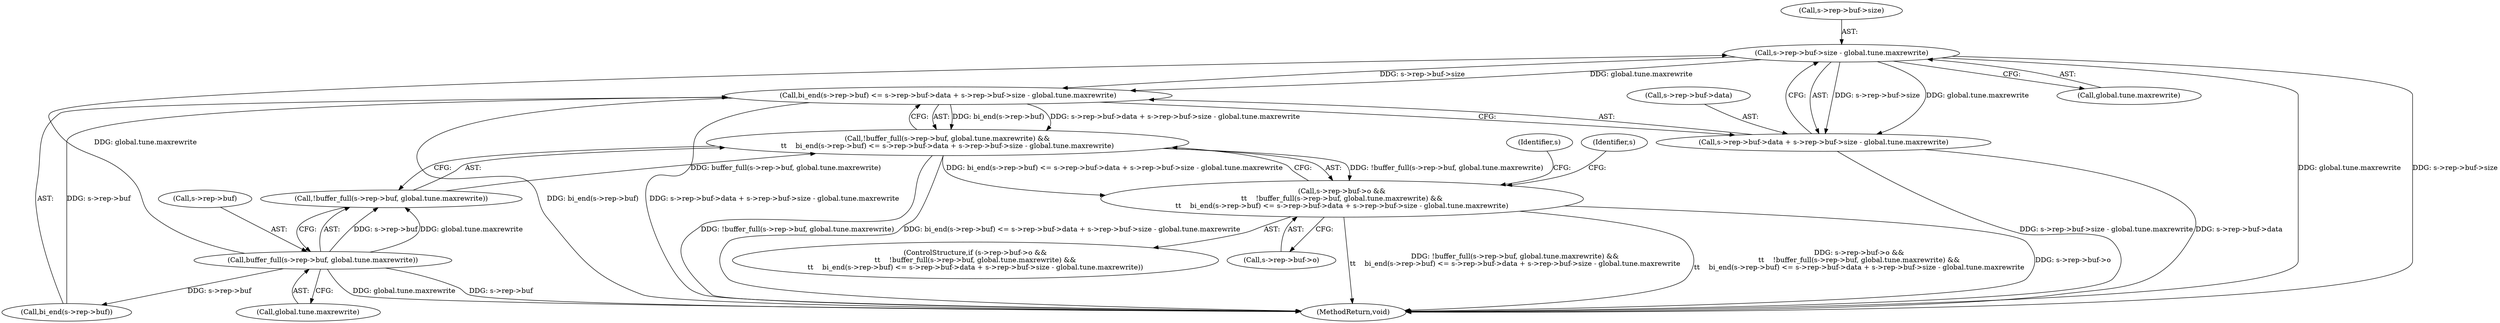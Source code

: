 digraph "0_haproxy_b4d05093bc89f71377230228007e69a1434c1a0c@API" {
"1000843" [label="(Call,s->rep->buf->size - global.tune.maxrewrite)"];
"1000817" [label="(Call,buffer_full(s->rep->buf, global.tune.maxrewrite))"];
"1000828" [label="(Call,bi_end(s->rep->buf) <= s->rep->buf->data + s->rep->buf->size - global.tune.maxrewrite)"];
"1000815" [label="(Call,!buffer_full(s->rep->buf, global.tune.maxrewrite) &&\n\t\t    bi_end(s->rep->buf) <= s->rep->buf->data + s->rep->buf->size - global.tune.maxrewrite)"];
"1000807" [label="(Call,s->rep->buf->o &&\n\t\t    !buffer_full(s->rep->buf, global.tune.maxrewrite) &&\n\t\t    bi_end(s->rep->buf) <= s->rep->buf->data + s->rep->buf->size - global.tune.maxrewrite)"];
"1000835" [label="(Call,s->rep->buf->data + s->rep->buf->size - global.tune.maxrewrite)"];
"1000823" [label="(Call,global.tune.maxrewrite)"];
"1000859" [label="(Identifier,s)"];
"1000828" [label="(Call,bi_end(s->rep->buf) <= s->rep->buf->data + s->rep->buf->size - global.tune.maxrewrite)"];
"1000818" [label="(Call,s->rep->buf)"];
"1000817" [label="(Call,buffer_full(s->rep->buf, global.tune.maxrewrite))"];
"1000865" [label="(Identifier,s)"];
"1000903" [label="(MethodReturn,void)"];
"1000806" [label="(ControlStructure,if (s->rep->buf->o &&\n\t\t    !buffer_full(s->rep->buf, global.tune.maxrewrite) &&\n\t\t    bi_end(s->rep->buf) <= s->rep->buf->data + s->rep->buf->size - global.tune.maxrewrite))"];
"1000844" [label="(Call,s->rep->buf->size)"];
"1000808" [label="(Call,s->rep->buf->o)"];
"1000815" [label="(Call,!buffer_full(s->rep->buf, global.tune.maxrewrite) &&\n\t\t    bi_end(s->rep->buf) <= s->rep->buf->data + s->rep->buf->size - global.tune.maxrewrite)"];
"1000835" [label="(Call,s->rep->buf->data + s->rep->buf->size - global.tune.maxrewrite)"];
"1000807" [label="(Call,s->rep->buf->o &&\n\t\t    !buffer_full(s->rep->buf, global.tune.maxrewrite) &&\n\t\t    bi_end(s->rep->buf) <= s->rep->buf->data + s->rep->buf->size - global.tune.maxrewrite)"];
"1000816" [label="(Call,!buffer_full(s->rep->buf, global.tune.maxrewrite))"];
"1000836" [label="(Call,s->rep->buf->data)"];
"1000843" [label="(Call,s->rep->buf->size - global.tune.maxrewrite)"];
"1000829" [label="(Call,bi_end(s->rep->buf))"];
"1000851" [label="(Call,global.tune.maxrewrite)"];
"1000843" -> "1000835"  [label="AST: "];
"1000843" -> "1000851"  [label="CFG: "];
"1000844" -> "1000843"  [label="AST: "];
"1000851" -> "1000843"  [label="AST: "];
"1000835" -> "1000843"  [label="CFG: "];
"1000843" -> "1000903"  [label="DDG: global.tune.maxrewrite"];
"1000843" -> "1000903"  [label="DDG: s->rep->buf->size"];
"1000843" -> "1000828"  [label="DDG: s->rep->buf->size"];
"1000843" -> "1000828"  [label="DDG: global.tune.maxrewrite"];
"1000843" -> "1000835"  [label="DDG: s->rep->buf->size"];
"1000843" -> "1000835"  [label="DDG: global.tune.maxrewrite"];
"1000817" -> "1000843"  [label="DDG: global.tune.maxrewrite"];
"1000817" -> "1000816"  [label="AST: "];
"1000817" -> "1000823"  [label="CFG: "];
"1000818" -> "1000817"  [label="AST: "];
"1000823" -> "1000817"  [label="AST: "];
"1000816" -> "1000817"  [label="CFG: "];
"1000817" -> "1000903"  [label="DDG: s->rep->buf"];
"1000817" -> "1000903"  [label="DDG: global.tune.maxrewrite"];
"1000817" -> "1000816"  [label="DDG: s->rep->buf"];
"1000817" -> "1000816"  [label="DDG: global.tune.maxrewrite"];
"1000817" -> "1000829"  [label="DDG: s->rep->buf"];
"1000828" -> "1000815"  [label="AST: "];
"1000828" -> "1000835"  [label="CFG: "];
"1000829" -> "1000828"  [label="AST: "];
"1000835" -> "1000828"  [label="AST: "];
"1000815" -> "1000828"  [label="CFG: "];
"1000828" -> "1000903"  [label="DDG: bi_end(s->rep->buf)"];
"1000828" -> "1000903"  [label="DDG: s->rep->buf->data + s->rep->buf->size - global.tune.maxrewrite"];
"1000828" -> "1000815"  [label="DDG: bi_end(s->rep->buf)"];
"1000828" -> "1000815"  [label="DDG: s->rep->buf->data + s->rep->buf->size - global.tune.maxrewrite"];
"1000829" -> "1000828"  [label="DDG: s->rep->buf"];
"1000815" -> "1000807"  [label="AST: "];
"1000815" -> "1000816"  [label="CFG: "];
"1000816" -> "1000815"  [label="AST: "];
"1000807" -> "1000815"  [label="CFG: "];
"1000815" -> "1000903"  [label="DDG: !buffer_full(s->rep->buf, global.tune.maxrewrite)"];
"1000815" -> "1000903"  [label="DDG: bi_end(s->rep->buf) <= s->rep->buf->data + s->rep->buf->size - global.tune.maxrewrite"];
"1000815" -> "1000807"  [label="DDG: !buffer_full(s->rep->buf, global.tune.maxrewrite)"];
"1000815" -> "1000807"  [label="DDG: bi_end(s->rep->buf) <= s->rep->buf->data + s->rep->buf->size - global.tune.maxrewrite"];
"1000816" -> "1000815"  [label="DDG: buffer_full(s->rep->buf, global.tune.maxrewrite)"];
"1000807" -> "1000806"  [label="AST: "];
"1000807" -> "1000808"  [label="CFG: "];
"1000808" -> "1000807"  [label="AST: "];
"1000859" -> "1000807"  [label="CFG: "];
"1000865" -> "1000807"  [label="CFG: "];
"1000807" -> "1000903"  [label="DDG: s->rep->buf->o &&\n\t\t    !buffer_full(s->rep->buf, global.tune.maxrewrite) &&\n\t\t    bi_end(s->rep->buf) <= s->rep->buf->data + s->rep->buf->size - global.tune.maxrewrite"];
"1000807" -> "1000903"  [label="DDG: s->rep->buf->o"];
"1000807" -> "1000903"  [label="DDG: !buffer_full(s->rep->buf, global.tune.maxrewrite) &&\n\t\t    bi_end(s->rep->buf) <= s->rep->buf->data + s->rep->buf->size - global.tune.maxrewrite"];
"1000836" -> "1000835"  [label="AST: "];
"1000835" -> "1000903"  [label="DDG: s->rep->buf->size - global.tune.maxrewrite"];
"1000835" -> "1000903"  [label="DDG: s->rep->buf->data"];
}
